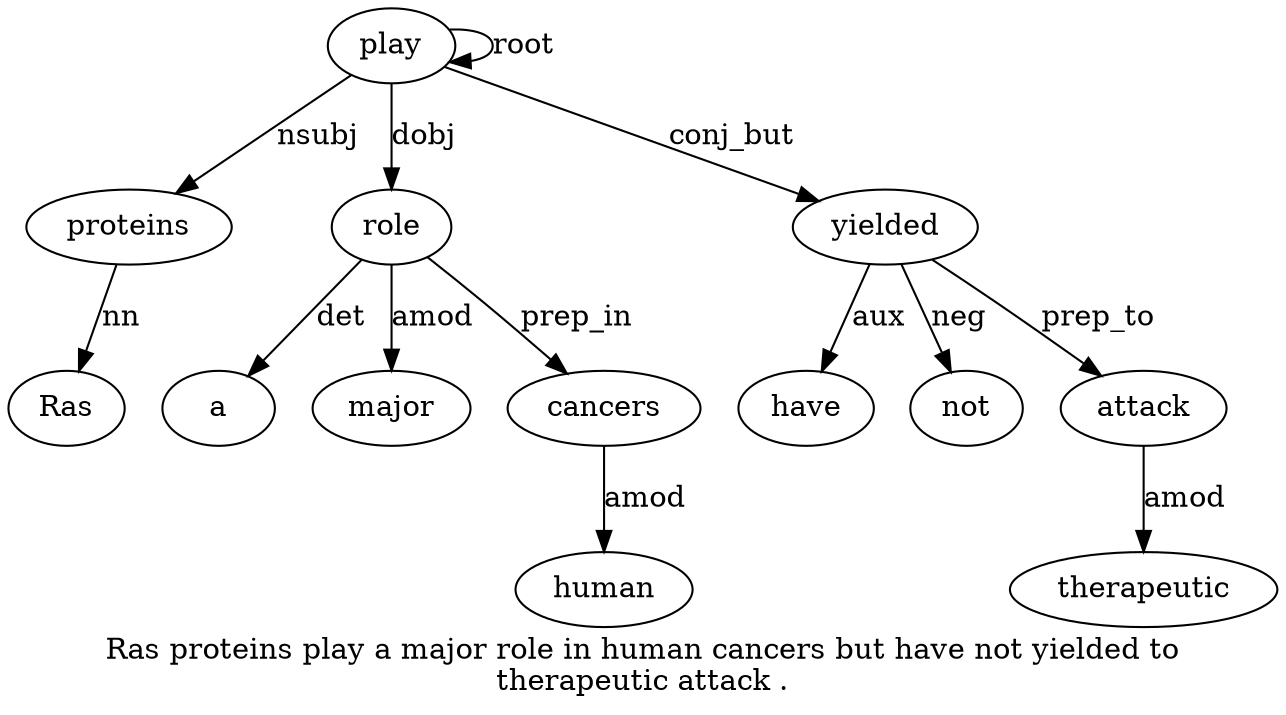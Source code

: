 digraph "Ras proteins play a major role in human cancers but have not yielded to therapeutic attack ." {
label="Ras proteins play a major role in human cancers but have not yielded to
therapeutic attack .";
proteins2 [style=filled, fillcolor=white, label=proteins];
Ras1 [style=filled, fillcolor=white, label=Ras];
proteins2 -> Ras1  [label=nn];
play3 [style=filled, fillcolor=white, label=play];
play3 -> proteins2  [label=nsubj];
play3 -> play3  [label=root];
role6 [style=filled, fillcolor=white, label=role];
a4 [style=filled, fillcolor=white, label=a];
role6 -> a4  [label=det];
major5 [style=filled, fillcolor=white, label=major];
role6 -> major5  [label=amod];
play3 -> role6  [label=dobj];
cancers9 [style=filled, fillcolor=white, label=cancers];
human8 [style=filled, fillcolor=white, label=human];
cancers9 -> human8  [label=amod];
role6 -> cancers9  [label=prep_in];
yielded13 [style=filled, fillcolor=white, label=yielded];
have11 [style=filled, fillcolor=white, label=have];
yielded13 -> have11  [label=aux];
not12 [style=filled, fillcolor=white, label=not];
yielded13 -> not12  [label=neg];
play3 -> yielded13  [label=conj_but];
attack16 [style=filled, fillcolor=white, label=attack];
therapeutic15 [style=filled, fillcolor=white, label=therapeutic];
attack16 -> therapeutic15  [label=amod];
yielded13 -> attack16  [label=prep_to];
}

